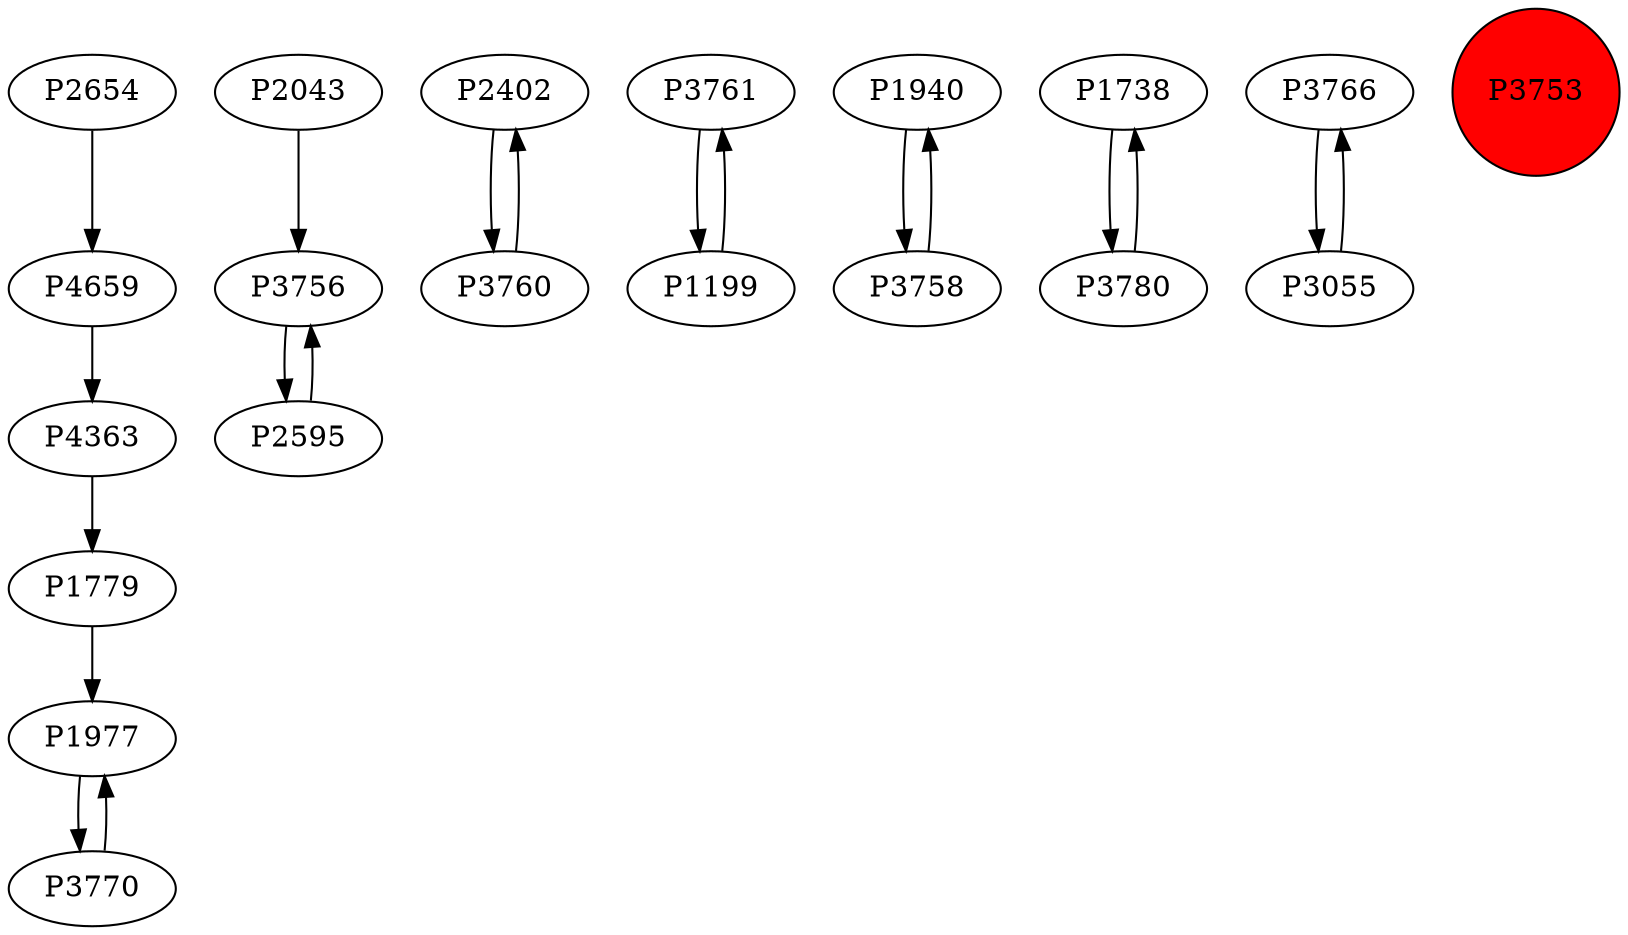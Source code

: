 digraph {
	P4659 -> P4363
	P3770 -> P1977
	P2043 -> P3756
	P1977 -> P3770
	P2402 -> P3760
	P3760 -> P2402
	P3761 -> P1199
	P2595 -> P3756
	P1940 -> P3758
	P3758 -> P1940
	P3756 -> P2595
	P1779 -> P1977
	P1738 -> P3780
	P3766 -> P3055
	P4363 -> P1779
	P3780 -> P1738
	P3055 -> P3766
	P1199 -> P3761
	P2654 -> P4659
	P3753 [shape=circle]
	P3753 [style=filled]
	P3753 [fillcolor=red]
}